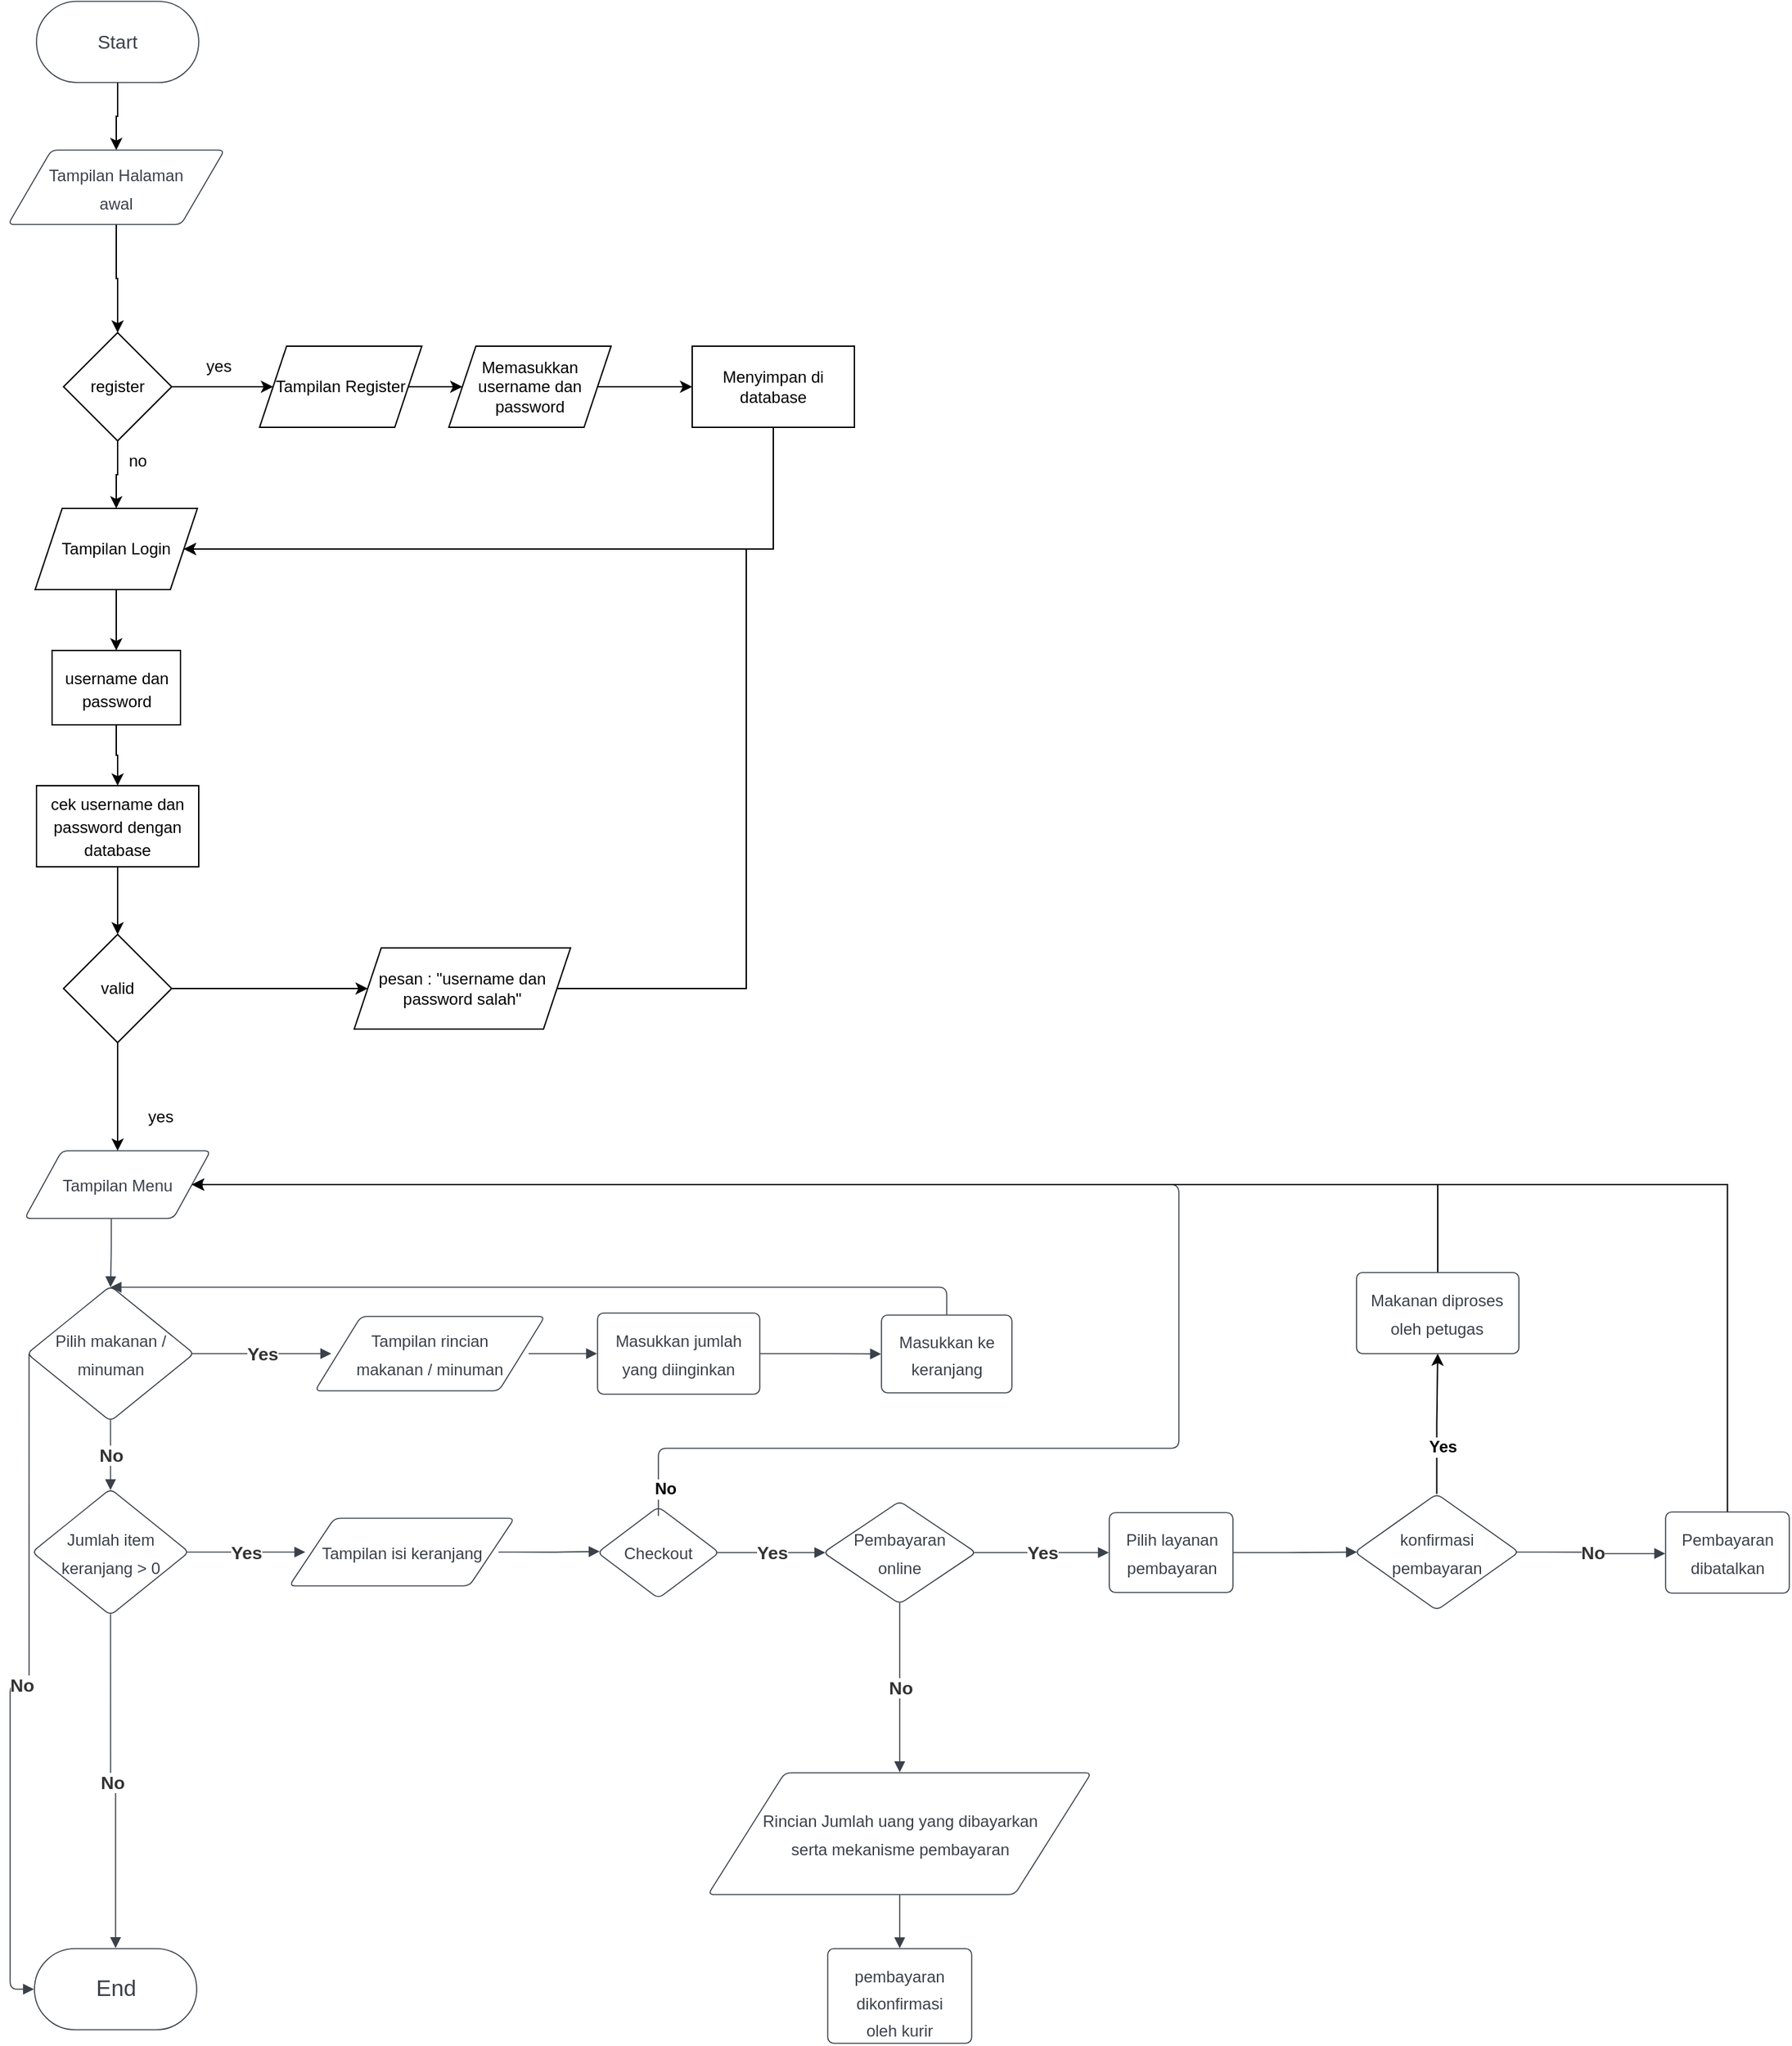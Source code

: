 <mxfile version="17.4.6" type="device"><diagram id="QgUPB3vvivqskBXGNN6j" name="Page-1"><mxGraphModel dx="1984" dy="2258" grid="1" gridSize="10" guides="1" tooltips="1" connect="1" arrows="1" fold="1" page="1" pageScale="1" pageWidth="850" pageHeight="1100" math="0" shadow="0"><root><mxCell id="0"/><mxCell id="1" parent="0"/><mxCell id="2dEINrKxsV7Nk8bgBW4b-62" style="edgeStyle=orthogonalEdgeStyle;rounded=0;orthogonalLoop=1;jettySize=auto;html=1;" edge="1" parent="1" source="2dEINrKxsV7Nk8bgBW4b-63" target="2dEINrKxsV7Nk8bgBW4b-116"><mxGeometry relative="1" as="geometry"/></mxCell><UserObject label="&lt;font style=&quot;font-size: 14px;&quot;&gt;Start&lt;/font&gt;" lucidchartObjectId="Z4kRlOdVGXvQ" id="2dEINrKxsV7Nk8bgBW4b-63"><mxCell style="html=1;overflow=block;blockSpacing=1;whiteSpace=wrap;rounded=1;arcSize=50;fontSize=16.7;fontColor=#3a414a;spacing=3.8;strokeColor=#3a414a;strokeOpacity=100;strokeWidth=0.8;" vertex="1" parent="1"><mxGeometry x="155" y="-50" width="120" height="60" as="geometry"/></mxCell></UserObject><UserObject label="&lt;font style=&quot;font-size: 12px&quot;&gt;Tampilan Menu&lt;/font&gt;" lucidchartObjectId="8hlRcZhF_HWW" id="2dEINrKxsV7Nk8bgBW4b-64"><mxCell style="html=1;overflow=block;blockSpacing=1;whiteSpace=wrap;shape=parallelogram;perimeter=parallelogramPerimeter;anchorPointDirection=0;fontSize=16.7;fontColor=#3a414a;spacing=3.8;strokeColor=#3a414a;strokeOpacity=100;rounded=1;absoluteArcSize=1;arcSize=9;strokeWidth=0.8;" vertex="1" parent="1"><mxGeometry x="146.25" y="800" width="137.5" height="50" as="geometry"/></mxCell></UserObject><UserObject label="&lt;font style=&quot;font-size: 12px&quot;&gt;Pilih makanan / minuman&lt;/font&gt;" lucidchartObjectId="EilRXPqOcdG1" id="2dEINrKxsV7Nk8bgBW4b-65"><mxCell style="html=1;overflow=block;blockSpacing=1;whiteSpace=wrap;rhombus;fontSize=16.7;fontColor=#3a414a;spacing=3.8;strokeColor=#3a414a;strokeOpacity=100;rounded=1;absoluteArcSize=1;arcSize=9;strokeWidth=0.8;" vertex="1" parent="1"><mxGeometry x="148" y="900" width="123.5" height="100" as="geometry"/></mxCell></UserObject><UserObject label="" lucidchartObjectId="UilRXh3iLpTk" id="2dEINrKxsV7Nk8bgBW4b-66"><mxCell style="html=1;jettySize=18;whiteSpace=wrap;fontSize=13;strokeColor=#3a414a;strokeOpacity=100;strokeWidth=0.8;rounded=1;arcSize=12;edgeStyle=orthogonalEdgeStyle;startArrow=none;endArrow=block;endFill=1;exitX=0.466;exitY=1.004;exitPerimeter=0;entryX=0.5;entryY=0.009;entryPerimeter=0;" edge="1" parent="1" source="2dEINrKxsV7Nk8bgBW4b-64" target="2dEINrKxsV7Nk8bgBW4b-65"><mxGeometry width="100" height="100" relative="1" as="geometry"><Array as="points"/></mxGeometry></mxCell></UserObject><UserObject label="&lt;font style=&quot;font-size: 12px&quot;&gt;Masukkan ke keranjang&lt;/font&gt;" lucidchartObjectId="GllRWaPPy3Ii" id="2dEINrKxsV7Nk8bgBW4b-67"><mxCell style="html=1;overflow=block;blockSpacing=1;whiteSpace=wrap;fontSize=16.7;fontColor=#3a414a;spacing=9;strokeColor=#3a414a;strokeOpacity=100;rounded=1;absoluteArcSize=1;arcSize=9;strokeWidth=0.8;" vertex="1" parent="1"><mxGeometry x="780" y="921.5" width="96.5" height="57.5" as="geometry"/></mxCell></UserObject><UserObject label="&lt;font style=&quot;font-size: 12px&quot;&gt;Masukkan jumlah yang diinginkan&lt;/font&gt;" lucidchartObjectId="QnlRKoMlw7-~" id="2dEINrKxsV7Nk8bgBW4b-68"><mxCell style="html=1;overflow=block;blockSpacing=1;whiteSpace=wrap;fontSize=16.7;fontColor=#3a414a;spacing=9;strokeColor=#3a414a;strokeOpacity=100;rounded=1;absoluteArcSize=1;arcSize=9;strokeWidth=0.8;" vertex="1" parent="1"><mxGeometry x="570" y="920" width="120" height="60" as="geometry"/></mxCell></UserObject><UserObject label="" lucidchartObjectId="_nlRHKGcTKmf" id="2dEINrKxsV7Nk8bgBW4b-69"><mxCell style="html=1;jettySize=18;whiteSpace=wrap;fontSize=13;strokeColor=#3a414a;strokeOpacity=100;strokeWidth=0.8;rounded=1;arcSize=12;edgeStyle=orthogonalEdgeStyle;startArrow=none;endArrow=block;endFill=1;exitX=1.003;exitY=0.5;exitPerimeter=0;entryX=-0.003;entryY=0.5;entryPerimeter=0;" edge="1" parent="1" source="2dEINrKxsV7Nk8bgBW4b-68" target="2dEINrKxsV7Nk8bgBW4b-67"><mxGeometry width="100" height="100" relative="1" as="geometry"><Array as="points"/></mxGeometry></mxCell></UserObject><UserObject label="" lucidchartObjectId="MolR8OdkdeOX" id="2dEINrKxsV7Nk8bgBW4b-70"><mxCell style="html=1;jettySize=18;whiteSpace=wrap;fontSize=13.3;fontColor=#333333;fontStyle=1;strokeColor=#3a414a;strokeOpacity=100;strokeWidth=0.8;rounded=1;arcSize=12;edgeStyle=orthogonalEdgeStyle;startArrow=none;endArrow=block;endFill=1;exitX=0.5;exitY=0.991;exitPerimeter=0;entryX=0.5;entryY=0.01;entryPerimeter=0;" edge="1" parent="1" source="2dEINrKxsV7Nk8bgBW4b-65" target="2dEINrKxsV7Nk8bgBW4b-72"><mxGeometry width="100" height="100" relative="1" as="geometry"><Array as="points"/></mxGeometry></mxCell></UserObject><mxCell id="2dEINrKxsV7Nk8bgBW4b-71" value="No" style="text;html=1;resizable=0;labelBackgroundColor=default;align=center;verticalAlign=middle;fontStyle=1;fontColor=#333333;fontSize=13.3;" vertex="1" parent="2dEINrKxsV7Nk8bgBW4b-70"><mxGeometry relative="1" as="geometry"/></mxCell><UserObject label="&lt;font style=&quot;font-size: 12px&quot;&gt;Jumlah item keranjang &amp;gt; 0&lt;/font&gt;" lucidchartObjectId="PplR2XJz1wSz" id="2dEINrKxsV7Nk8bgBW4b-72"><mxCell style="html=1;overflow=block;blockSpacing=1;whiteSpace=wrap;rhombus;fontSize=16.7;fontColor=#3a414a;spacing=3.8;strokeColor=#3a414a;strokeOpacity=100;rounded=1;absoluteArcSize=1;arcSize=9;strokeWidth=0.8;" vertex="1" parent="1"><mxGeometry x="151.75" y="1050" width="116" height="93.5" as="geometry"/></mxCell></UserObject><UserObject label="&lt;font style=&quot;font-size: 12px&quot;&gt;Tampilan isi keranjang&lt;/font&gt;" lucidchartObjectId="-qlRgd_2OREA" id="2dEINrKxsV7Nk8bgBW4b-73"><mxCell style="html=1;overflow=block;blockSpacing=1;whiteSpace=wrap;shape=parallelogram;perimeter=parallelogramPerimeter;anchorPointDirection=0;fontSize=16.7;fontColor=#3a414a;spacing=3.8;strokeColor=#3a414a;strokeOpacity=100;rounded=1;absoluteArcSize=1;arcSize=9;strokeWidth=0.8;" vertex="1" parent="1"><mxGeometry x="342" y="1071.75" width="166.5" height="50" as="geometry"/></mxCell></UserObject><UserObject label="" lucidchartObjectId="arlR0z.nEP8Z" id="2dEINrKxsV7Nk8bgBW4b-74"><mxCell style="html=1;jettySize=18;whiteSpace=wrap;fontSize=13.3;fontColor=#333333;fontStyle=1;strokeColor=#3a414a;strokeOpacity=100;strokeWidth=0.8;rounded=1;arcSize=12;edgeStyle=orthogonalEdgeStyle;startArrow=none;endArrow=block;endFill=1;exitX=0.988;exitY=0.5;exitPerimeter=0;entryX=0.071;entryY=0.5;entryPerimeter=0;" edge="1" parent="1" source="2dEINrKxsV7Nk8bgBW4b-72" target="2dEINrKxsV7Nk8bgBW4b-73"><mxGeometry width="100" height="100" relative="1" as="geometry"><Array as="points"/></mxGeometry></mxCell></UserObject><mxCell id="2dEINrKxsV7Nk8bgBW4b-75" value="Yes" style="text;html=1;resizable=0;labelBackgroundColor=default;align=center;verticalAlign=middle;fontStyle=1;fontColor=#333333;fontSize=13.3;" vertex="1" parent="2dEINrKxsV7Nk8bgBW4b-74"><mxGeometry relative="1" as="geometry"/></mxCell><UserObject label="&lt;font style=&quot;font-size: 12px&quot;&gt;Checkout&lt;/font&gt;" lucidchartObjectId="OrlRqJSDATF9" id="2dEINrKxsV7Nk8bgBW4b-76"><mxCell style="html=1;overflow=block;blockSpacing=1;whiteSpace=wrap;rhombus;fontSize=16.7;fontColor=#3a414a;spacing=3.8;strokeColor=#3a414a;strokeOpacity=100;rounded=1;absoluteArcSize=1;arcSize=9;strokeWidth=0.8;" vertex="1" parent="1"><mxGeometry x="570" y="1063.25" width="90" height="67.75" as="geometry"/></mxCell></UserObject><UserObject label="" lucidchartObjectId="QrlRk1gAvO8Y" id="2dEINrKxsV7Nk8bgBW4b-77"><mxCell style="html=1;jettySize=18;whiteSpace=wrap;fontSize=13;strokeColor=#3a414a;strokeOpacity=100;strokeWidth=0.8;rounded=1;arcSize=12;edgeStyle=orthogonalEdgeStyle;startArrow=none;endArrow=block;endFill=1;exitX=0.929;exitY=0.5;exitPerimeter=0;entryX=0.017;entryY=0.488;entryPerimeter=0;" edge="1" parent="1" source="2dEINrKxsV7Nk8bgBW4b-73" target="2dEINrKxsV7Nk8bgBW4b-76"><mxGeometry width="100" height="100" relative="1" as="geometry"><Array as="points"/></mxGeometry></mxCell></UserObject><UserObject label="End" lucidchartObjectId="eslRIV6UmlxO" id="2dEINrKxsV7Nk8bgBW4b-78"><mxCell style="html=1;overflow=block;blockSpacing=1;whiteSpace=wrap;rounded=1;arcSize=50;fontSize=16.7;fontColor=#3a414a;spacing=3.8;strokeColor=#3a414a;strokeOpacity=100;strokeWidth=0.8;" vertex="1" parent="1"><mxGeometry x="153.5" y="1390" width="120" height="60" as="geometry"/></mxCell></UserObject><UserObject label="" lucidchartObjectId="islRJ2SoZde0" id="2dEINrKxsV7Nk8bgBW4b-79"><mxCell style="html=1;jettySize=18;whiteSpace=wrap;fontSize=13.3;fontColor=#333333;fontStyle=1;strokeColor=#3a414a;strokeOpacity=100;strokeWidth=0.8;rounded=1;arcSize=12;edgeStyle=orthogonalEdgeStyle;startArrow=none;endArrow=block;endFill=1;exitX=0.5;exitY=0.99;exitPerimeter=0;entryX=0.5;entryY=-0.006;entryPerimeter=0;" edge="1" parent="1" source="2dEINrKxsV7Nk8bgBW4b-72" target="2dEINrKxsV7Nk8bgBW4b-78"><mxGeometry width="100" height="100" relative="1" as="geometry"><Array as="points"/></mxGeometry></mxCell></UserObject><mxCell id="2dEINrKxsV7Nk8bgBW4b-80" value="No" style="text;html=1;resizable=0;labelBackgroundColor=default;align=center;verticalAlign=middle;fontStyle=1;fontColor=#333333;fontSize=13.3;" vertex="1" parent="2dEINrKxsV7Nk8bgBW4b-79"><mxGeometry relative="1" as="geometry"/></mxCell><UserObject label="" lucidchartObjectId="uslR83HhCREt" id="2dEINrKxsV7Nk8bgBW4b-81"><mxCell style="html=1;jettySize=18;whiteSpace=wrap;fontSize=13.3;fontColor=#333333;fontStyle=1;strokeColor=#3a414a;strokeOpacity=100;strokeWidth=0.8;rounded=1;arcSize=12;edgeStyle=orthogonalEdgeStyle;startArrow=none;endArrow=block;endFill=1;exitX=0.012;exitY=0.5;exitPerimeter=0;entryX=-0.003;entryY=0.5;entryPerimeter=0;" edge="1" parent="1" source="2dEINrKxsV7Nk8bgBW4b-65" target="2dEINrKxsV7Nk8bgBW4b-78"><mxGeometry width="100" height="100" relative="1" as="geometry"><Array as="points"/></mxGeometry></mxCell></UserObject><mxCell id="2dEINrKxsV7Nk8bgBW4b-82" value="No" style="text;html=1;resizable=0;labelBackgroundColor=default;align=center;verticalAlign=middle;fontStyle=1;fontColor=#333333;fontSize=13.3;" vertex="1" parent="2dEINrKxsV7Nk8bgBW4b-81"><mxGeometry relative="1" as="geometry"/></mxCell><UserObject label="&lt;font style=&quot;font-size: 12px&quot;&gt;Pilih layanan pembayaran &lt;/font&gt;" lucidchartObjectId="oxlRpyFQTb9j" id="2dEINrKxsV7Nk8bgBW4b-83"><mxCell style="html=1;overflow=block;blockSpacing=1;whiteSpace=wrap;fontSize=16.7;fontColor=#3a414a;spacing=9;strokeColor=#3a414a;strokeOpacity=100;rounded=1;absoluteArcSize=1;arcSize=9;strokeWidth=0.8;" vertex="1" parent="1"><mxGeometry x="948.5" y="1067.63" width="91.5" height="59" as="geometry"/></mxCell></UserObject><UserObject label="&lt;font style=&quot;font-size: 12px&quot;&gt;Pembayaran&lt;br&gt;online&lt;/font&gt;" lucidchartObjectId="bylR-9OKJ67R" id="2dEINrKxsV7Nk8bgBW4b-84"><mxCell style="html=1;overflow=block;blockSpacing=1;whiteSpace=wrap;rhombus;fontSize=16.7;fontColor=#3a414a;spacing=3.8;strokeColor=#3a414a;strokeOpacity=100;rounded=1;absoluteArcSize=1;arcSize=9;strokeWidth=0.8;" vertex="1" parent="1"><mxGeometry x="737" y="1059.19" width="113" height="75.87" as="geometry"/></mxCell></UserObject><UserObject label="" lucidchartObjectId="dylR0EFz093I" id="2dEINrKxsV7Nk8bgBW4b-85"><mxCell style="html=1;jettySize=18;whiteSpace=wrap;fontSize=13.3;fontColor=#333333;fontStyle=1;strokeColor=#3a414a;strokeOpacity=100;strokeWidth=0.8;rounded=1;arcSize=12;edgeStyle=orthogonalEdgeStyle;startArrow=none;endArrow=block;endFill=1;exitX=0.984;exitY=0.5;exitPerimeter=0;entryX=0.013;entryY=0.5;entryPerimeter=0;" edge="1" parent="1" source="2dEINrKxsV7Nk8bgBW4b-76" target="2dEINrKxsV7Nk8bgBW4b-84"><mxGeometry width="100" height="100" relative="1" as="geometry"><Array as="points"/></mxGeometry></mxCell></UserObject><mxCell id="2dEINrKxsV7Nk8bgBW4b-86" value="Yes" style="text;html=1;resizable=0;labelBackgroundColor=default;align=center;verticalAlign=middle;fontStyle=1;fontColor=#333333;fontSize=13.3;" vertex="1" parent="2dEINrKxsV7Nk8bgBW4b-85"><mxGeometry relative="1" as="geometry"/></mxCell><UserObject label="" lucidchartObjectId="BylRbCh~cRKY" id="2dEINrKxsV7Nk8bgBW4b-87"><mxCell style="html=1;jettySize=18;whiteSpace=wrap;fontSize=13.3;fontColor=#333333;fontStyle=1;strokeColor=#3a414a;strokeOpacity=100;strokeWidth=0.8;rounded=1;arcSize=12;edgeStyle=orthogonalEdgeStyle;startArrow=none;endArrow=block;endFill=1;exitX=0.987;exitY=0.5;exitPerimeter=0;entryX=-0.003;entryY=0.5;entryPerimeter=0;" edge="1" parent="1" source="2dEINrKxsV7Nk8bgBW4b-84" target="2dEINrKxsV7Nk8bgBW4b-83"><mxGeometry width="100" height="100" relative="1" as="geometry"><Array as="points"/></mxGeometry></mxCell></UserObject><mxCell id="2dEINrKxsV7Nk8bgBW4b-88" value="Yes" style="text;html=1;resizable=0;labelBackgroundColor=default;align=center;verticalAlign=middle;fontStyle=1;fontColor=#333333;fontSize=13.3;" vertex="1" parent="2dEINrKxsV7Nk8bgBW4b-87"><mxGeometry relative="1" as="geometry"/></mxCell><UserObject label="" lucidchartObjectId="2AlRAm~PJazx" id="2dEINrKxsV7Nk8bgBW4b-89"><mxCell style="html=1;jettySize=18;whiteSpace=wrap;fontSize=13.3;fontColor=#333333;fontStyle=1;strokeColor=#3a414a;strokeOpacity=100;strokeWidth=0.8;rounded=1;arcSize=12;edgeStyle=orthogonalEdgeStyle;startArrow=none;endArrow=block;endFill=1;exitX=0.5;exitY=0.99;exitPerimeter=0;entryX=0.5;entryY=-0.004;entryPerimeter=0;" edge="1" parent="1" source="2dEINrKxsV7Nk8bgBW4b-84" target="2dEINrKxsV7Nk8bgBW4b-91"><mxGeometry width="100" height="100" relative="1" as="geometry"><Array as="points"/></mxGeometry></mxCell></UserObject><mxCell id="2dEINrKxsV7Nk8bgBW4b-90" value="No" style="text;html=1;resizable=0;labelBackgroundColor=default;align=center;verticalAlign=middle;fontStyle=1;fontColor=#333333;fontSize=13.3;" vertex="1" parent="2dEINrKxsV7Nk8bgBW4b-89"><mxGeometry relative="1" as="geometry"/></mxCell><UserObject label="&lt;font style=&quot;font-size: 12px&quot;&gt;Rincian Jumlah uang yang dibayarkan &lt;br&gt;serta mekanisme pembayaran&lt;/font&gt;" lucidchartObjectId="NBlRxZm6x1.s" id="2dEINrKxsV7Nk8bgBW4b-91"><mxCell style="html=1;overflow=block;blockSpacing=1;whiteSpace=wrap;shape=parallelogram;perimeter=parallelogramPerimeter;anchorPointDirection=0;fontSize=16.7;fontColor=#3a414a;spacing=3.8;strokeColor=#3a414a;strokeOpacity=100;rounded=1;absoluteArcSize=1;arcSize=9;strokeWidth=0.8;" vertex="1" parent="1"><mxGeometry x="651.75" y="1260" width="283.5" height="90" as="geometry"/></mxCell></UserObject><UserObject label="" lucidchartObjectId="JClRDrCZRUJ9" id="2dEINrKxsV7Nk8bgBW4b-92"><mxCell style="html=1;jettySize=18;whiteSpace=wrap;fontSize=13.3;fontColor=#333333;fontStyle=1;strokeColor=#3a414a;strokeOpacity=100;strokeWidth=0.8;rounded=1;arcSize=12;edgeStyle=orthogonalEdgeStyle;startArrow=none;endArrow=block;endFill=1;entryX=1;entryY=0.5;entryDx=0;entryDy=0;" edge="1" parent="1" target="2dEINrKxsV7Nk8bgBW4b-64"><mxGeometry width="100" height="100" relative="1" as="geometry"><Array as="points"><mxPoint x="615" y="1020"/><mxPoint x="1000" y="1020"/><mxPoint x="1000" y="825"/></Array><mxPoint x="615" y="1070" as="sourcePoint"/></mxGeometry></mxCell></UserObject><mxCell id="2dEINrKxsV7Nk8bgBW4b-150" value="&lt;b&gt;No&lt;/b&gt;" style="edgeLabel;html=1;align=center;verticalAlign=middle;resizable=0;points=[];fontSize=12;" vertex="1" connectable="0" parent="2dEINrKxsV7Nk8bgBW4b-92"><mxGeometry x="-0.79" y="2" relative="1" as="geometry"><mxPoint x="-88" y="32" as="offset"/></mxGeometry></mxCell><mxCell id="2dEINrKxsV7Nk8bgBW4b-145" style="edgeStyle=orthogonalEdgeStyle;rounded=0;orthogonalLoop=1;jettySize=auto;html=1;entryX=0.5;entryY=1;entryDx=0;entryDy=0;fontSize=12;" edge="1" parent="1" source="2dEINrKxsV7Nk8bgBW4b-94" target="2dEINrKxsV7Nk8bgBW4b-109"><mxGeometry relative="1" as="geometry"/></mxCell><mxCell id="2dEINrKxsV7Nk8bgBW4b-146" value="&lt;b&gt;Yes&lt;/b&gt;" style="edgeLabel;html=1;align=center;verticalAlign=middle;resizable=0;points=[];fontSize=12;" vertex="1" connectable="0" parent="2dEINrKxsV7Nk8bgBW4b-145"><mxGeometry x="-0.322" y="-4" relative="1" as="geometry"><mxPoint as="offset"/></mxGeometry></mxCell><UserObject label="&lt;font style=&quot;font-size: 12px&quot;&gt;konfirmasi &lt;br&gt;pembayaran&lt;/font&gt;" lucidchartObjectId="JhmRK9HLJyuZ" id="2dEINrKxsV7Nk8bgBW4b-94"><mxCell style="html=1;overflow=block;blockSpacing=1;whiteSpace=wrap;rhombus;fontSize=16.7;fontColor=#3a414a;spacing=3.8;strokeColor=#3a414a;strokeOpacity=100;rounded=1;absoluteArcSize=1;arcSize=9;strokeWidth=0.8;" vertex="1" parent="1"><mxGeometry x="1130" y="1053.75" width="121.5" height="86" as="geometry"/></mxCell></UserObject><UserObject label="" lucidchartObjectId="LhmR_mmuJyNz" id="2dEINrKxsV7Nk8bgBW4b-95"><mxCell style="html=1;jettySize=18;whiteSpace=wrap;fontSize=13;strokeColor=#3a414a;strokeOpacity=100;strokeWidth=0.8;rounded=1;arcSize=12;edgeStyle=orthogonalEdgeStyle;startArrow=none;endArrow=block;endFill=1;exitX=1.003;exitY=0.5;exitPerimeter=0;entryX=0.014;entryY=0.5;entryPerimeter=0;" edge="1" parent="1" source="2dEINrKxsV7Nk8bgBW4b-83" target="2dEINrKxsV7Nk8bgBW4b-94"><mxGeometry width="100" height="100" relative="1" as="geometry"><Array as="points"/></mxGeometry></mxCell></UserObject><UserObject label="" lucidchartObjectId="ZjmRbK8Wq4MO" id="2dEINrKxsV7Nk8bgBW4b-97"><mxCell style="html=1;jettySize=18;whiteSpace=wrap;fontSize=13;strokeColor=#3a414a;strokeOpacity=100;strokeWidth=0.8;rounded=1;arcSize=12;edgeStyle=orthogonalEdgeStyle;startArrow=none;endArrow=block;endFill=1;exitX=0.5;exitY=1.004;exitPerimeter=0;entryX=0.5;entryY=-0.004;entryPerimeter=0;" edge="1" parent="1" source="2dEINrKxsV7Nk8bgBW4b-91" target="2dEINrKxsV7Nk8bgBW4b-110"><mxGeometry width="100" height="100" relative="1" as="geometry"><Array as="points"/></mxGeometry></mxCell></UserObject><mxCell id="2dEINrKxsV7Nk8bgBW4b-149" style="edgeStyle=orthogonalEdgeStyle;rounded=0;orthogonalLoop=1;jettySize=auto;html=1;entryX=1;entryY=0.5;entryDx=0;entryDy=0;fontSize=12;" edge="1" parent="1" source="2dEINrKxsV7Nk8bgBW4b-98" target="2dEINrKxsV7Nk8bgBW4b-64"><mxGeometry relative="1" as="geometry"><Array as="points"><mxPoint x="1406" y="825"/></Array></mxGeometry></mxCell><UserObject label="&lt;font style=&quot;font-size: 12px&quot;&gt;Pembayaran dibatalkan&lt;/font&gt;" lucidchartObjectId="rkmR_0Ji9PSo" id="2dEINrKxsV7Nk8bgBW4b-98"><mxCell style="html=1;overflow=block;blockSpacing=1;whiteSpace=wrap;fontSize=16.7;fontColor=#3a414a;spacing=9;strokeColor=#3a414a;strokeOpacity=100;rounded=1;absoluteArcSize=1;arcSize=9;strokeWidth=0.8;" vertex="1" parent="1"><mxGeometry x="1360" y="1067.13" width="91.5" height="60" as="geometry"/></mxCell></UserObject><UserObject label="" lucidchartObjectId="RkmRxRfFCGCg" id="2dEINrKxsV7Nk8bgBW4b-102"><mxCell style="html=1;jettySize=18;whiteSpace=wrap;fontSize=13.3;fontColor=#333333;fontStyle=1;strokeColor=#3a414a;strokeOpacity=100;strokeWidth=0.8;rounded=1;arcSize=12;edgeStyle=orthogonalEdgeStyle;startArrow=none;endArrow=block;endFill=1;exitX=0.986;exitY=0.5;exitPerimeter=0;entryX=-0.003;entryY=0.512;entryPerimeter=0;" edge="1" parent="1" source="2dEINrKxsV7Nk8bgBW4b-94" target="2dEINrKxsV7Nk8bgBW4b-98"><mxGeometry width="100" height="100" relative="1" as="geometry"><Array as="points"/></mxGeometry></mxCell></UserObject><mxCell id="2dEINrKxsV7Nk8bgBW4b-103" value="No" style="text;html=1;resizable=0;labelBackgroundColor=default;align=center;verticalAlign=middle;fontStyle=1;fontColor=#333333;fontSize=13.3;" vertex="1" parent="2dEINrKxsV7Nk8bgBW4b-102"><mxGeometry relative="1" as="geometry"/></mxCell><UserObject label="&lt;font style=&quot;font-size: 12px&quot;&gt;Tampilan rincian &lt;br&gt;makanan / minuman&lt;/font&gt;" lucidchartObjectId="LunRLKVGHQ1O" id="2dEINrKxsV7Nk8bgBW4b-105"><mxCell style="html=1;overflow=block;blockSpacing=1;whiteSpace=wrap;shape=parallelogram;perimeter=parallelogramPerimeter;anchorPointDirection=0;fontSize=16.7;fontColor=#3a414a;spacing=3.8;strokeColor=#3a414a;strokeOpacity=100;rounded=1;absoluteArcSize=1;arcSize=9;strokeWidth=0.8;" vertex="1" parent="1"><mxGeometry x="361" y="922.5" width="170" height="55" as="geometry"/></mxCell></UserObject><UserObject label="" lucidchartObjectId="6unRII6bvX42" id="2dEINrKxsV7Nk8bgBW4b-106"><mxCell style="html=1;jettySize=18;whiteSpace=wrap;fontSize=13.3;fontColor=#333333;fontStyle=1;strokeColor=#3a414a;strokeOpacity=100;strokeWidth=0.8;rounded=1;arcSize=12;edgeStyle=orthogonalEdgeStyle;startArrow=none;endArrow=block;endFill=1;exitX=0.988;exitY=0.5;exitPerimeter=0;entryX=0.071;entryY=0.5;entryPerimeter=0;" edge="1" parent="1" source="2dEINrKxsV7Nk8bgBW4b-65" target="2dEINrKxsV7Nk8bgBW4b-105"><mxGeometry width="100" height="100" relative="1" as="geometry"><Array as="points"/></mxGeometry></mxCell></UserObject><mxCell id="2dEINrKxsV7Nk8bgBW4b-107" value="Yes" style="text;html=1;resizable=0;labelBackgroundColor=default;align=center;verticalAlign=middle;fontStyle=1;fontColor=#333333;fontSize=13.3;" vertex="1" parent="2dEINrKxsV7Nk8bgBW4b-106"><mxGeometry relative="1" as="geometry"/></mxCell><UserObject label="" lucidchartObjectId="lvnRBrC8oH47" id="2dEINrKxsV7Nk8bgBW4b-108"><mxCell style="html=1;jettySize=18;whiteSpace=wrap;fontSize=13;strokeColor=#3a414a;strokeOpacity=100;strokeWidth=0.8;rounded=1;arcSize=12;edgeStyle=orthogonalEdgeStyle;startArrow=none;endArrow=block;endFill=1;exitX=0.929;exitY=0.5;exitPerimeter=0;entryX=-0.003;entryY=0.5;entryPerimeter=0;" edge="1" parent="1" source="2dEINrKxsV7Nk8bgBW4b-105" target="2dEINrKxsV7Nk8bgBW4b-68"><mxGeometry width="100" height="100" relative="1" as="geometry"><Array as="points"/></mxGeometry></mxCell></UserObject><mxCell id="2dEINrKxsV7Nk8bgBW4b-147" style="edgeStyle=orthogonalEdgeStyle;rounded=0;orthogonalLoop=1;jettySize=auto;html=1;entryX=1;entryY=0.5;entryDx=0;entryDy=0;fontSize=12;" edge="1" parent="1" source="2dEINrKxsV7Nk8bgBW4b-109" target="2dEINrKxsV7Nk8bgBW4b-64"><mxGeometry relative="1" as="geometry"><Array as="points"><mxPoint x="1191" y="825"/></Array></mxGeometry></mxCell><UserObject label="&lt;font style=&quot;font-size: 12px&quot;&gt;Makanan diproses oleh petugas&lt;/font&gt;" lucidchartObjectId="IznR6BE74TlO" id="2dEINrKxsV7Nk8bgBW4b-109"><mxCell style="html=1;overflow=block;blockSpacing=1;whiteSpace=wrap;fontSize=16.7;fontColor=#3a414a;spacing=9;strokeColor=#3a414a;strokeOpacity=100;rounded=1;absoluteArcSize=1;arcSize=9;strokeWidth=0.8;" vertex="1" parent="1"><mxGeometry x="1131.38" y="890" width="120.12" height="60" as="geometry"/></mxCell></UserObject><UserObject label="&lt;font style=&quot;font-size: 12px&quot;&gt;pembayaran dikonfirmasi oleh kurir&lt;/font&gt;" lucidchartObjectId="IQnRPefP-dGY" id="2dEINrKxsV7Nk8bgBW4b-110"><mxCell style="html=1;overflow=block;blockSpacing=1;whiteSpace=wrap;fontSize=16.7;fontColor=#3a414a;spacing=9;strokeColor=#3a414a;strokeOpacity=100;rounded=1;absoluteArcSize=1;arcSize=9;strokeWidth=0.8;" vertex="1" parent="1"><mxGeometry x="740.25" y="1390" width="106.5" height="70" as="geometry"/></mxCell></UserObject><UserObject label="" lucidchartObjectId="OFDROXilgvO4" id="2dEINrKxsV7Nk8bgBW4b-111"><mxCell style="html=1;jettySize=18;whiteSpace=wrap;fontSize=13;strokeColor=#3a414a;strokeOpacity=100;strokeWidth=0.8;rounded=1;arcSize=12;edgeStyle=orthogonalEdgeStyle;startArrow=none;endArrow=block;endFill=1;exitX=0.5;exitY=-0.004;exitPerimeter=0;entryX=0.5;entryY=0.009;entryPerimeter=0;" edge="1" parent="1" source="2dEINrKxsV7Nk8bgBW4b-67" target="2dEINrKxsV7Nk8bgBW4b-65"><mxGeometry width="100" height="100" relative="1" as="geometry"><Array as="points"><mxPoint x="828" y="901"/></Array></mxGeometry></mxCell></UserObject><mxCell id="2dEINrKxsV7Nk8bgBW4b-112" style="edgeStyle=orthogonalEdgeStyle;rounded=0;orthogonalLoop=1;jettySize=auto;html=1;entryX=0.5;entryY=0;entryDx=0;entryDy=0;fontSize=14;" edge="1" parent="1" source="2dEINrKxsV7Nk8bgBW4b-114" target="2dEINrKxsV7Nk8bgBW4b-118"><mxGeometry relative="1" as="geometry"/></mxCell><mxCell id="2dEINrKxsV7Nk8bgBW4b-136" style="edgeStyle=orthogonalEdgeStyle;rounded=0;orthogonalLoop=1;jettySize=auto;html=1;" edge="1" parent="1" source="2dEINrKxsV7Nk8bgBW4b-114" target="2dEINrKxsV7Nk8bgBW4b-134"><mxGeometry relative="1" as="geometry"/></mxCell><mxCell id="2dEINrKxsV7Nk8bgBW4b-114" value="&lt;font style=&quot;font-size: 12px&quot;&gt;register&lt;/font&gt;" style="rhombus;whiteSpace=wrap;html=1;" vertex="1" parent="1"><mxGeometry x="175" y="195" width="80" height="80" as="geometry"/></mxCell><mxCell id="2dEINrKxsV7Nk8bgBW4b-115" style="edgeStyle=orthogonalEdgeStyle;rounded=0;orthogonalLoop=1;jettySize=auto;html=1;entryX=0.5;entryY=0;entryDx=0;entryDy=0;" edge="1" parent="1" source="2dEINrKxsV7Nk8bgBW4b-116" target="2dEINrKxsV7Nk8bgBW4b-114"><mxGeometry relative="1" as="geometry"/></mxCell><UserObject label="&lt;font style=&quot;font-size: 12px&quot;&gt;Tampilan Halaman &lt;br&gt;awal&lt;/font&gt;" lucidchartObjectId="8hlRcZhF_HWW" id="2dEINrKxsV7Nk8bgBW4b-116"><mxCell style="html=1;overflow=block;blockSpacing=1;whiteSpace=wrap;shape=parallelogram;perimeter=parallelogramPerimeter;anchorPointDirection=0;fontSize=16.7;fontColor=#3a414a;spacing=3.8;strokeColor=#3a414a;strokeOpacity=100;rounded=1;absoluteArcSize=1;arcSize=9;strokeWidth=0.8;" vertex="1" parent="1"><mxGeometry x="134" y="60" width="160" height="55" as="geometry"/></mxCell></UserObject><mxCell id="2dEINrKxsV7Nk8bgBW4b-117" style="edgeStyle=orthogonalEdgeStyle;rounded=0;orthogonalLoop=1;jettySize=auto;html=1;fontSize=14;" edge="1" parent="1" source="2dEINrKxsV7Nk8bgBW4b-118" target="2dEINrKxsV7Nk8bgBW4b-121"><mxGeometry relative="1" as="geometry"/></mxCell><mxCell id="2dEINrKxsV7Nk8bgBW4b-118" value="Tampilan Login&lt;span style=&quot;color: rgba(0, 0, 0, 0); font-family: monospace; font-size: 0px; text-align: start;&quot;&gt;%3CmxGraphModel%3E%3Croot%3E%3CmxCell%20id%3D%220%22%2F%3E%3CmxCell%20id%3D%221%22%20parent%3D%220%22%2F%3E%3CUserObject%20label%3D%22Tampilan%20Menu%22%20lucidchartObjectId%3D%228hlRcZhF_HWW%22%20id%3D%222%22%3E%3CmxCell%20style%3D%22html%3D1%3Boverflow%3Dblock%3BblockSpacing%3D1%3BwhiteSpace%3Dwrap%3Bshape%3Dparallelogram%3Bperimeter%3DparallelogramPerimeter%3BanchorPointDirection%3D0%3BfontSize%3D16.7%3BfontColor%3D%233a414a%3Bspacing%3D3.8%3BstrokeColor%3D%233a414a%3BstrokeOpacity%3D100%3Brounded%3D1%3BabsoluteArcSize%3D1%3BarcSize%3D9%3BstrokeWidth%3D0.8%3B%22%20vertex%3D%221%22%20parent%3D%221%22%3E%3CmxGeometry%20x%3D%22357.5%22%20y%3D%22480%22%20width%3D%22165%22%20height%3D%2290%22%20as%3D%22geometry%22%2F%3E%3C%2FmxCell%3E%3C%2FUserObject%3E%3C%2Froot%3E%3C%2FmxGraphModel%3E&lt;/span&gt;" style="shape=parallelogram;perimeter=parallelogramPerimeter;whiteSpace=wrap;html=1;fixedSize=1;" vertex="1" parent="1"><mxGeometry x="154" y="325" width="120" height="60" as="geometry"/></mxCell><mxCell id="2dEINrKxsV7Nk8bgBW4b-138" value="" style="edgeStyle=orthogonalEdgeStyle;rounded=0;orthogonalLoop=1;jettySize=auto;html=1;" edge="1" parent="1" source="2dEINrKxsV7Nk8bgBW4b-120" target="2dEINrKxsV7Nk8bgBW4b-123"><mxGeometry relative="1" as="geometry"/></mxCell><mxCell id="2dEINrKxsV7Nk8bgBW4b-120" value="Memasukkan username dan password" style="shape=parallelogram;perimeter=parallelogramPerimeter;whiteSpace=wrap;html=1;fixedSize=1;" vertex="1" parent="1"><mxGeometry x="460" y="205" width="120" height="60" as="geometry"/></mxCell><mxCell id="2dEINrKxsV7Nk8bgBW4b-128" style="edgeStyle=orthogonalEdgeStyle;rounded=0;orthogonalLoop=1;jettySize=auto;html=1;" edge="1" parent="1" source="2dEINrKxsV7Nk8bgBW4b-121" target="2dEINrKxsV7Nk8bgBW4b-127"><mxGeometry relative="1" as="geometry"/></mxCell><mxCell id="2dEINrKxsV7Nk8bgBW4b-121" value="&lt;font style=&quot;font-size: 12px&quot;&gt;username dan password&lt;/font&gt;" style="rounded=0;whiteSpace=wrap;html=1;fontSize=14;" vertex="1" parent="1"><mxGeometry x="166.5" y="430" width="95" height="55" as="geometry"/></mxCell><mxCell id="2dEINrKxsV7Nk8bgBW4b-126" style="edgeStyle=orthogonalEdgeStyle;rounded=0;orthogonalLoop=1;jettySize=auto;html=1;entryX=1;entryY=0.5;entryDx=0;entryDy=0;" edge="1" parent="1" source="2dEINrKxsV7Nk8bgBW4b-123" target="2dEINrKxsV7Nk8bgBW4b-118"><mxGeometry relative="1" as="geometry"><Array as="points"><mxPoint x="700" y="355"/></Array></mxGeometry></mxCell><mxCell id="2dEINrKxsV7Nk8bgBW4b-123" value="Menyimpan di database" style="rounded=0;whiteSpace=wrap;html=1;" vertex="1" parent="1"><mxGeometry x="640" y="205" width="120" height="60" as="geometry"/></mxCell><mxCell id="2dEINrKxsV7Nk8bgBW4b-124" value="yes" style="text;html=1;strokeColor=none;fillColor=none;align=center;verticalAlign=middle;whiteSpace=wrap;rounded=0;" vertex="1" parent="1"><mxGeometry x="260" y="205" width="60" height="30" as="geometry"/></mxCell><mxCell id="2dEINrKxsV7Nk8bgBW4b-125" value="no" style="text;html=1;strokeColor=none;fillColor=none;align=center;verticalAlign=middle;whiteSpace=wrap;rounded=0;" vertex="1" parent="1"><mxGeometry x="200" y="275" width="60" height="30" as="geometry"/></mxCell><mxCell id="2dEINrKxsV7Nk8bgBW4b-130" style="edgeStyle=orthogonalEdgeStyle;rounded=0;orthogonalLoop=1;jettySize=auto;html=1;entryX=0.5;entryY=0;entryDx=0;entryDy=0;" edge="1" parent="1" source="2dEINrKxsV7Nk8bgBW4b-127" target="2dEINrKxsV7Nk8bgBW4b-129"><mxGeometry relative="1" as="geometry"/></mxCell><mxCell id="2dEINrKxsV7Nk8bgBW4b-127" value="&lt;font style=&quot;font-size: 12px&quot;&gt;cek username dan password dengan database&lt;/font&gt;" style="rounded=0;whiteSpace=wrap;html=1;fontSize=14;" vertex="1" parent="1"><mxGeometry x="155" y="530" width="120" height="60" as="geometry"/></mxCell><mxCell id="2dEINrKxsV7Nk8bgBW4b-131" style="edgeStyle=orthogonalEdgeStyle;rounded=0;orthogonalLoop=1;jettySize=auto;html=1;entryX=0.5;entryY=0;entryDx=0;entryDy=0;" edge="1" parent="1" source="2dEINrKxsV7Nk8bgBW4b-129" target="2dEINrKxsV7Nk8bgBW4b-64"><mxGeometry relative="1" as="geometry"/></mxCell><mxCell id="2dEINrKxsV7Nk8bgBW4b-140" style="edgeStyle=orthogonalEdgeStyle;rounded=0;orthogonalLoop=1;jettySize=auto;html=1;" edge="1" parent="1" source="2dEINrKxsV7Nk8bgBW4b-129" target="2dEINrKxsV7Nk8bgBW4b-139"><mxGeometry relative="1" as="geometry"/></mxCell><mxCell id="2dEINrKxsV7Nk8bgBW4b-129" value="valid" style="rhombus;whiteSpace=wrap;html=1;" vertex="1" parent="1"><mxGeometry x="175" y="640" width="80" height="80" as="geometry"/></mxCell><mxCell id="2dEINrKxsV7Nk8bgBW4b-132" value="yes" style="text;html=1;strokeColor=none;fillColor=none;align=center;verticalAlign=middle;whiteSpace=wrap;rounded=0;" vertex="1" parent="1"><mxGeometry x="217" y="760" width="60" height="30" as="geometry"/></mxCell><mxCell id="2dEINrKxsV7Nk8bgBW4b-137" value="" style="edgeStyle=orthogonalEdgeStyle;rounded=0;orthogonalLoop=1;jettySize=auto;html=1;" edge="1" parent="1" source="2dEINrKxsV7Nk8bgBW4b-134" target="2dEINrKxsV7Nk8bgBW4b-120"><mxGeometry relative="1" as="geometry"/></mxCell><mxCell id="2dEINrKxsV7Nk8bgBW4b-134" value="Tampilan Register" style="shape=parallelogram;perimeter=parallelogramPerimeter;whiteSpace=wrap;html=1;fixedSize=1;" vertex="1" parent="1"><mxGeometry x="320" y="205" width="120" height="60" as="geometry"/></mxCell><mxCell id="2dEINrKxsV7Nk8bgBW4b-141" style="edgeStyle=orthogonalEdgeStyle;rounded=0;orthogonalLoop=1;jettySize=auto;html=1;entryX=1;entryY=0.5;entryDx=0;entryDy=0;" edge="1" parent="1" source="2dEINrKxsV7Nk8bgBW4b-139" target="2dEINrKxsV7Nk8bgBW4b-118"><mxGeometry relative="1" as="geometry"><Array as="points"><mxPoint x="680" y="680"/><mxPoint x="680" y="355"/></Array></mxGeometry></mxCell><mxCell id="2dEINrKxsV7Nk8bgBW4b-139" value="pesan : &quot;username dan password salah&quot;" style="shape=parallelogram;perimeter=parallelogramPerimeter;whiteSpace=wrap;html=1;fixedSize=1;" vertex="1" parent="1"><mxGeometry x="390" y="650" width="160" height="60" as="geometry"/></mxCell></root></mxGraphModel></diagram></mxfile>